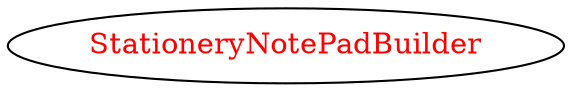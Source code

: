 digraph dependencyGraph {
 concentrate=true;
 ranksep="2.0";
 rankdir="LR"; 
 splines="ortho";
"StationeryNotePadBuilder" [fontcolor="red"];
}